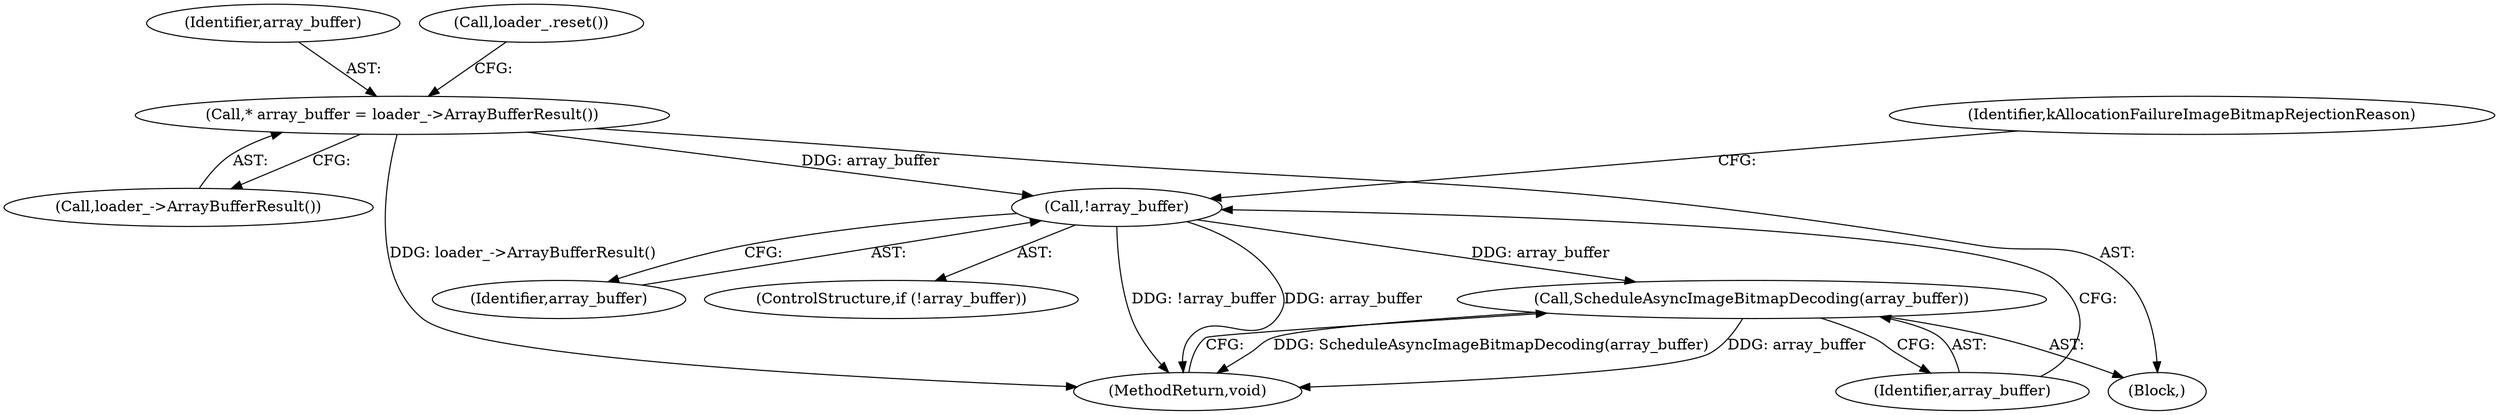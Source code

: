 digraph "0_Chrome_419c4bfbfb94849ed30dcab7c3aaf67afe238b27@pointer" {
"1000103" [label="(Call,* array_buffer = loader_->ArrayBufferResult())"];
"1000108" [label="(Call,!array_buffer)"];
"1000114" [label="(Call,ScheduleAsyncImageBitmapDecoding(array_buffer))"];
"1000104" [label="(Identifier,array_buffer)"];
"1000109" [label="(Identifier,array_buffer)"];
"1000106" [label="(Call,loader_.reset())"];
"1000105" [label="(Call,loader_->ArrayBufferResult())"];
"1000112" [label="(Identifier,kAllocationFailureImageBitmapRejectionReason)"];
"1000116" [label="(MethodReturn,void)"];
"1000101" [label="(Block,)"];
"1000103" [label="(Call,* array_buffer = loader_->ArrayBufferResult())"];
"1000114" [label="(Call,ScheduleAsyncImageBitmapDecoding(array_buffer))"];
"1000108" [label="(Call,!array_buffer)"];
"1000107" [label="(ControlStructure,if (!array_buffer))"];
"1000115" [label="(Identifier,array_buffer)"];
"1000103" -> "1000101"  [label="AST: "];
"1000103" -> "1000105"  [label="CFG: "];
"1000104" -> "1000103"  [label="AST: "];
"1000105" -> "1000103"  [label="AST: "];
"1000106" -> "1000103"  [label="CFG: "];
"1000103" -> "1000116"  [label="DDG: loader_->ArrayBufferResult()"];
"1000103" -> "1000108"  [label="DDG: array_buffer"];
"1000108" -> "1000107"  [label="AST: "];
"1000108" -> "1000109"  [label="CFG: "];
"1000109" -> "1000108"  [label="AST: "];
"1000112" -> "1000108"  [label="CFG: "];
"1000115" -> "1000108"  [label="CFG: "];
"1000108" -> "1000116"  [label="DDG: !array_buffer"];
"1000108" -> "1000116"  [label="DDG: array_buffer"];
"1000108" -> "1000114"  [label="DDG: array_buffer"];
"1000114" -> "1000101"  [label="AST: "];
"1000114" -> "1000115"  [label="CFG: "];
"1000115" -> "1000114"  [label="AST: "];
"1000116" -> "1000114"  [label="CFG: "];
"1000114" -> "1000116"  [label="DDG: ScheduleAsyncImageBitmapDecoding(array_buffer)"];
"1000114" -> "1000116"  [label="DDG: array_buffer"];
}

